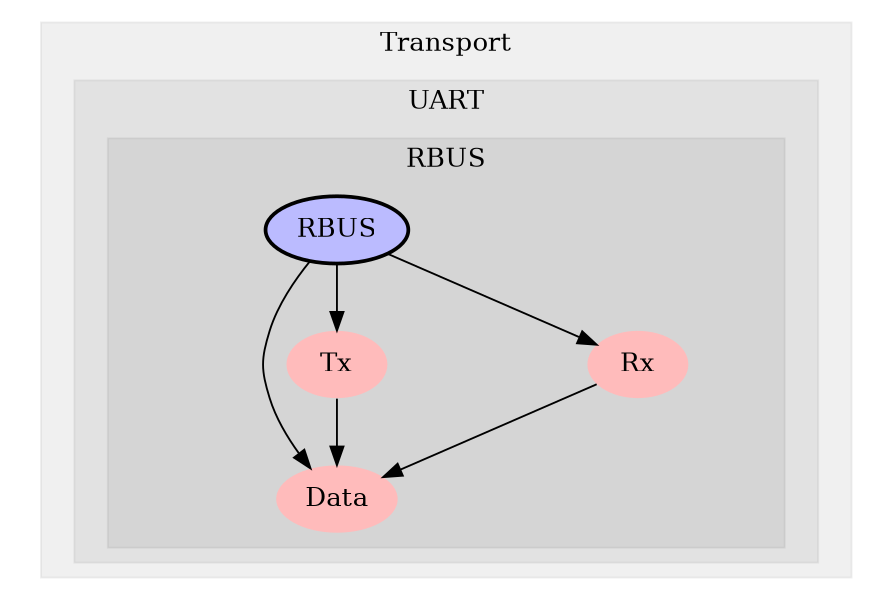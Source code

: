 digraph G {
size="6,4";
ratio="fill";
subgraph cluster_0 {
label="Transport";
color="#0000000F";
style="filled";
subgraph cluster_1 {
label="UART";
color="#0000000F";
style="filled";
subgraph cluster_2 {
label="RBUS";
color="#0000000F";
style="filled";
u3[label="RBUS",style="filled,bold",fillcolor="#bbbbff"];
u0[label="Data",style="filled",fillcolor="#ffbbbb",penwidth="0"];
u1[label="Tx",style="filled",fillcolor="#ffbbbb",penwidth="0"];
u2[label="Rx",style="filled",fillcolor="#ffbbbb",penwidth="0"];

}

}

}
u1 -> u0;
u2 -> u0;
u3 -> u0;
u3 -> u1;
u3 -> u2;

}
